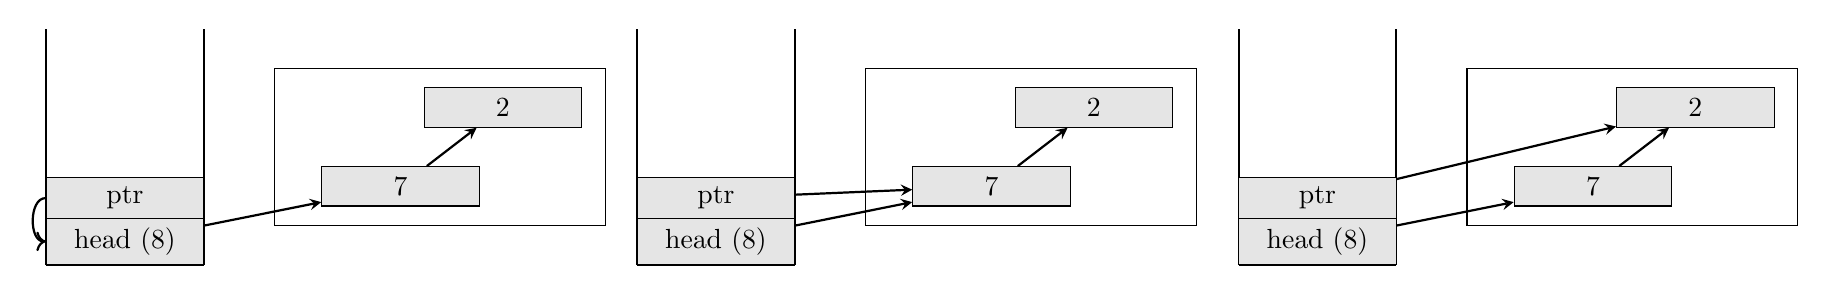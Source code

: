 \begin{tikzpicture}
	\tikzstyle{Heap} = [rectangle, minimum width=4.2cm, minimum height=2cm, text centered, draw=black, fill=white]
	\tikzstyle{Stack} = [rectangle, minimum width=3cm, minimum height=1cm, text centered, draw=black, fill=white]
	\tikzstyle{ListNode} = [rectangle, minimum width=2cm, minimum height=5mm, text centered, draw=black, fill= gray!20]
	\tikzstyle{arrow} = [thick,->,>=stealth]
	
	\draw [thick, black] (-3, 0) -- (-1, 0);
	\draw [thick, black] (-3, 0) -- (-3, 3);
	\draw [thick, black] (-1, 0) -- (-1, 3);
	\node[Heap] at (2,1.5){};
	\node (7node) [ListNode] at (1.5,1) {7};
	\node (2node) [ListNode] at (2.8,2) {2};
	\node (ptr) [ListNode] at (-2,0.85) {ptr};
	\node (headNode) [ListNode] at (-2,0.3) {head (8)};
	
	\path[every node/.style={font=\sffamily\small}]
	(ptr) edge[bend right = 90, thick, ->] node [right] {} (headNode);
	\draw [arrow] (7node) -- (2node);
	\draw [arrow] (headNode) -- (7node);
\end{tikzpicture}

\bigskip
\hspace{1.5mm} \begin{tikzpicture}
	\tikzstyle{Heap} = [rectangle, minimum width=4.2cm, minimum height=2cm, text centered, draw=black, fill=white]
	\tikzstyle{Stack} = [rectangle, minimum width=3cm, minimum height=1cm, text centered, draw=black, fill=white]
	\tikzstyle{ListNode} = [rectangle, minimum width=2cm, minimum height=5mm, text centered, draw=black, fill= gray!20]
	\tikzstyle{arrow} = [thick,->,>=stealth]
	
	\draw [thick, black] (-3, 0) -- (-1, 0);
	\draw [thick, black] (-3, 0) -- (-3, 3);
	\draw [thick, black] (-1, 0) -- (-1, 3);
	\node[Heap] at (2,1.5){};
	\node (7node) [ListNode] at (1.5,1) {7};
	\node (2node) [ListNode] at (2.8,2) {2};
	\node (ptr) [ListNode] at (-2,0.85) {ptr};
	\node (headNode) [ListNode] at (-2,0.3) {head (8)};
	\draw [arrow] (7node) -- (2node);
	\draw [arrow] (headNode) -- (7node);
	\draw [arrow] (ptr) -- (7node);
\end{tikzpicture}

\bigskip
\hspace{4mm}\begin{tikzpicture}
	\tikzstyle{Heap} = [rectangle, minimum width=4.2cm, minimum height=2cm, text centered, draw=black, fill=white]
	\tikzstyle{Stack} = [rectangle, minimum width=3cm, minimum height=1cm, text centered, draw=black, fill=white]
	\tikzstyle{ListNode} = [rectangle, minimum width=2cm, minimum height=5mm, text centered, draw=black, fill= gray!20]
	\tikzstyle{arrow} = [thick,->,>=stealth]
	
	\draw [thick, black] (-3, 0) -- (-1, 0);
	\draw [thick, black] (-3, 0) -- (-3, 3);
	\draw [thick, black] (-1, 0) -- (-1, 3);
	\node[Heap] at (2,1.5){};
	\node (7node) [ListNode] at (1.5,1) {7};
	\node (2node) [ListNode] at (2.8,2) {2};
	\node (ptr) [ListNode] at (-2,0.85) {ptr};
	\node (headNode) [ListNode] at (-2,0.3) {head (8)};
	\draw [arrow] (7node) -- (2node);
	\draw [arrow] (headNode) -- (7node);
	\draw [arrow] (ptr) -- (2node);
\end{tikzpicture}